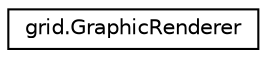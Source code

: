 digraph "Graphical Class Hierarchy"
{
 // LATEX_PDF_SIZE
  edge [fontname="Helvetica",fontsize="10",labelfontname="Helvetica",labelfontsize="10"];
  node [fontname="Helvetica",fontsize="10",shape=record];
  rankdir="LR";
  Node0 [label="grid.GraphicRenderer",height=0.2,width=0.4,color="black", fillcolor="white", style="filled",URL="$classgrid_1_1_graphic_renderer.html",tooltip="GraphicRenderer class."];
}
